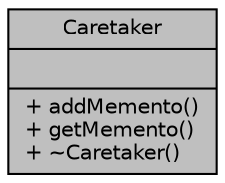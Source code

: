 digraph "Caretaker"
{
 // LATEX_PDF_SIZE
  edge [fontname="Helvetica",fontsize="10",labelfontname="Helvetica",labelfontsize="10"];
  node [fontname="Helvetica",fontsize="10",shape=record];
  Node1 [label="{Caretaker\n||+ addMemento()\l+ getMemento()\l+ ~Caretaker()\l}",height=0.2,width=0.4,color="black", fillcolor="grey75", style="filled", fontcolor="black",tooltip="Manages Memento objects to save and restore the state of an Originator."];
}
